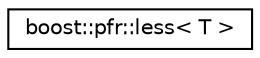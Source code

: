 digraph "Graphical Class Hierarchy"
{
  edge [fontname="Helvetica",fontsize="10",labelfontname="Helvetica",labelfontsize="10"];
  node [fontname="Helvetica",fontsize="10",shape=record];
  rankdir="LR";
  Node0 [label="boost::pfr::less\< T \>",height=0.2,width=0.4,color="black", fillcolor="white", style="filled",URL="$structboost_1_1pfr_1_1less.html",tooltip="std::less like comparator "];
}
